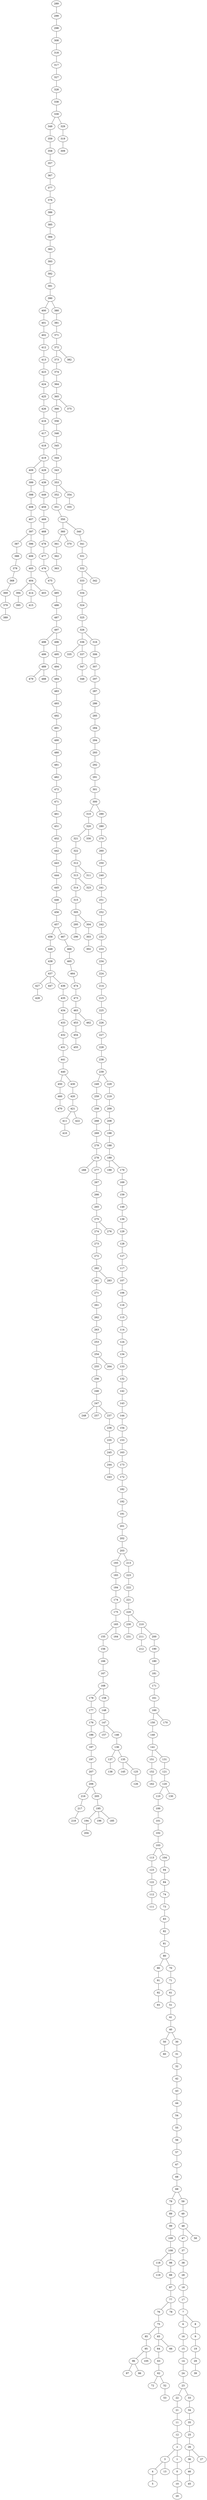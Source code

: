 graph {
  289 -- 299;
  299 -- 298;
  298 -- 308;
  308 -- 318;
  318 -- 317;
  317 -- 327;
  327 -- 328;
  328 -- 338;
  338 -- 339;
  339 -- 349;
  349 -- 359;
  359 -- 358;
  358 -- 357;
  357 -- 367;
  367 -- 377;
  377 -- 376;
  376 -- 386;
  386 -- 385;
  385 -- 384;
  384 -- 383;
  383 -- 393;
  393 -- 392;
  392 -- 391;
  391 -- 390;
  390 -- 400;
  400 -- 401;
  401 -- 402;
  402 -- 412;
  412 -- 413;
  413 -- 423;
  423 -- 424;
  424 -- 425;
  425 -- 426;
  426 -- 416;
  416 -- 417;
  417 -- 418;
  418 -- 419;
  419 -- 409;
  409 -- 399;
  399 -- 398;
  398 -- 408;
  408 -- 407;
  407 -- 397;
  397 -- 387;
  387 -- 388;
  388 -- 378;
  378 -- 368;
  368 -- 369;
  369 -- 379;
  379 -- 389;
  397 -- 396;
  396 -- 406;
  406 -- 405;
  405 -- 404;
  404 -- 394;
  394 -- 395;
  404 -- 414;
  414 -- 415;
  404 -- 403;
  419 -- 429;
  429 -- 439;
  439 -- 449;
  449 -- 459;
  459 -- 469;
  469 -- 468;
  468 -- 478;
  478 -- 477;
  477 -- 476;
  476 -- 475;
  475 -- 485;
  485 -- 486;
  486 -- 487;
  487 -- 497;
  497 -- 498;
  498 -- 499;
  499 -- 489;
  489 -- 479;
  489 -- 488;
  497 -- 496;
  496 -- 495;
  495 -- 494;
  494 -- 484;
  484 -- 483;
  483 -- 493;
  493 -- 492;
  492 -- 491;
  491 -- 490;
  490 -- 480;
  480 -- 481;
  481 -- 482;
  482 -- 472;
  472 -- 471;
  471 -- 461;
  461 -- 451;
  451 -- 452;
  452 -- 442;
  442 -- 443;
  443 -- 444;
  444 -- 445;
  445 -- 446;
  446 -- 456;
  456 -- 457;
  457 -- 458;
  458 -- 448;
  448 -- 438;
  438 -- 437;
  437 -- 427;
  427 -- 428;
  437 -- 447;
  437 -- 436;
  436 -- 435;
  435 -- 434;
  434 -- 433;
  433 -- 432;
  432 -- 431;
  431 -- 441;
  441 -- 440;
  440 -- 450;
  450 -- 460;
  460 -- 470;
  440 -- 430;
  430 -- 420;
  420 -- 421;
  421 -- 411;
  411 -- 410;
  421 -- 422;
  457 -- 467;
  467 -- 466;
  466 -- 465;
  465 -- 464;
  464 -- 474;
  474 -- 473;
  473 -- 463;
  463 -- 453;
  453 -- 454;
  454 -- 455;
  463 -- 462;
  390 -- 380;
  380 -- 381;
  381 -- 371;
  371 -- 372;
  372 -- 373;
  373 -- 374;
  374 -- 364;
  364 -- 365;
  365 -- 366;
  366 -- 356;
  356 -- 346;
  346 -- 345;
  345 -- 344;
  344 -- 343;
  343 -- 353;
  353 -- 352;
  352 -- 351;
  351 -- 350;
  350 -- 360;
  360 -- 361;
  361 -- 362;
  362 -- 363;
  360 -- 370;
  350 -- 340;
  340 -- 341;
  341 -- 331;
  331 -- 332;
  332 -- 333;
  333 -- 334;
  334 -- 324;
  324 -- 325;
  325 -- 326;
  326 -- 336;
  336 -- 335;
  336 -- 337;
  337 -- 347;
  347 -- 348;
  326 -- 316;
  316 -- 306;
  306 -- 307;
  307 -- 297;
  297 -- 287;
  287 -- 286;
  286 -- 285;
  285 -- 284;
  284 -- 294;
  294 -- 293;
  293 -- 292;
  292 -- 291;
  291 -- 301;
  301 -- 300;
  300 -- 310;
  310 -- 320;
  320 -- 321;
  321 -- 322;
  322 -- 312;
  312 -- 313;
  313 -- 314;
  314 -- 315;
  315 -- 305;
  305 -- 295;
  295 -- 296;
  305 -- 304;
  304 -- 303;
  303 -- 302;
  313 -- 323;
  312 -- 311;
  320 -- 330;
  300 -- 290;
  290 -- 280;
  280 -- 270;
  270 -- 260;
  260 -- 250;
  250 -- 240;
  240 -- 241;
  241 -- 251;
  251 -- 252;
  252 -- 242;
  242 -- 232;
  232 -- 233;
  233 -- 234;
  234 -- 224;
  224 -- 214;
  214 -- 215;
  215 -- 225;
  225 -- 226;
  226 -- 227;
  227 -- 228;
  228 -- 238;
  238 -- 239;
  239 -- 249;
  249 -- 259;
  259 -- 258;
  258 -- 268;
  268 -- 269;
  269 -- 279;
  279 -- 278;
  278 -- 288;
  278 -- 277;
  277 -- 267;
  267 -- 266;
  266 -- 265;
  265 -- 275;
  275 -- 274;
  274 -- 273;
  273 -- 272;
  272 -- 282;
  282 -- 281;
  281 -- 271;
  271 -- 261;
  261 -- 262;
  262 -- 263;
  263 -- 253;
  253 -- 254;
  254 -- 255;
  255 -- 256;
  256 -- 246;
  246 -- 247;
  247 -- 248;
  247 -- 257;
  247 -- 237;
  237 -- 236;
  236 -- 235;
  235 -- 245;
  245 -- 244;
  244 -- 243;
  254 -- 264;
  282 -- 283;
  275 -- 276;
  239 -- 229;
  229 -- 219;
  219 -- 209;
  209 -- 208;
  208 -- 198;
  198 -- 188;
  188 -- 189;
  189 -- 199;
  189 -- 179;
  179 -- 169;
  169 -- 159;
  159 -- 149;
  149 -- 139;
  139 -- 129;
  129 -- 128;
  128 -- 127;
  127 -- 117;
  117 -- 107;
  107 -- 106;
  106 -- 116;
  116 -- 115;
  115 -- 114;
  114 -- 124;
  124 -- 134;
  134 -- 133;
  133 -- 132;
  132 -- 142;
  142 -- 143;
  143 -- 144;
  144 -- 154;
  154 -- 153;
  153 -- 163;
  163 -- 173;
  173 -- 172;
  172 -- 182;
  182 -- 192;
  192 -- 191;
  191 -- 201;
  201 -- 202;
  202 -- 203;
  203 -- 193;
  193 -- 183;
  183 -- 184;
  184 -- 174;
  174 -- 175;
  175 -- 165;
  165 -- 155;
  155 -- 156;
  156 -- 166;
  166 -- 167;
  167 -- 168;
  168 -- 178;
  178 -- 177;
  177 -- 176;
  176 -- 186;
  186 -- 187;
  187 -- 197;
  197 -- 207;
  207 -- 206;
  206 -- 216;
  216 -- 217;
  217 -- 218;
  206 -- 205;
  205 -- 195;
  195 -- 194;
  194 -- 204;
  195 -- 196;
  195 -- 185;
  168 -- 158;
  158 -- 148;
  148 -- 147;
  147 -- 157;
  147 -- 146;
  146 -- 136;
  136 -- 137;
  137 -- 138;
  136 -- 135;
  135 -- 145;
  135 -- 125;
  125 -- 126;
  165 -- 164;
  203 -- 213;
  213 -- 223;
  223 -- 222;
  222 -- 221;
  221 -- 220;
  220 -- 230;
  230 -- 231;
  220 -- 210;
  210 -- 211;
  211 -- 212;
  210 -- 200;
  200 -- 190;
  190 -- 180;
  180 -- 181;
  181 -- 171;
  171 -- 161;
  161 -- 160;
  160 -- 150;
  150 -- 140;
  140 -- 141;
  141 -- 151;
  151 -- 152;
  152 -- 162;
  141 -- 131;
  131 -- 121;
  121 -- 120;
  120 -- 110;
  110 -- 100;
  100 -- 101;
  101 -- 102;
  102 -- 103;
  103 -- 113;
  113 -- 123;
  123 -- 122;
  122 -- 112;
  112 -- 111;
  103 -- 104;
  104 -- 94;
  94 -- 84;
  84 -- 74;
  74 -- 73;
  73 -- 83;
  83 -- 82;
  82 -- 81;
  81 -- 80;
  80 -- 90;
  90 -- 91;
  91 -- 92;
  92 -- 93;
  80 -- 70;
  70 -- 71;
  71 -- 61;
  61 -- 51;
  51 -- 41;
  41 -- 40;
  40 -- 50;
  50 -- 60;
  40 -- 30;
  30 -- 31;
  31 -- 32;
  32 -- 42;
  42 -- 43;
  43 -- 44;
  44 -- 54;
  54 -- 55;
  55 -- 56;
  56 -- 57;
  57 -- 67;
  67 -- 68;
  68 -- 69;
  69 -- 79;
  79 -- 89;
  89 -- 99;
  99 -- 109;
  109 -- 108;
  108 -- 118;
  118 -- 119;
  108 -- 98;
  98 -- 88;
  88 -- 87;
  87 -- 77;
  77 -- 76;
  76 -- 75;
  75 -- 85;
  85 -- 95;
  95 -- 96;
  96 -- 97;
  96 -- 86;
  95 -- 105;
  75 -- 65;
  65 -- 64;
  64 -- 63;
  63 -- 62;
  62 -- 72;
  62 -- 52;
  52 -- 53;
  65 -- 66;
  77 -- 78;
  69 -- 59;
  59 -- 49;
  49 -- 48;
  48 -- 47;
  47 -- 37;
  37 -- 38;
  38 -- 28;
  28 -- 18;
  18 -- 17;
  17 -- 7;
  7 -- 6;
  6 -- 16;
  16 -- 15;
  15 -- 14;
  14 -- 24;
  24 -- 23;
  23 -- 22;
  22 -- 21;
  21 -- 11;
  11 -- 12;
  12 -- 2;
  2 -- 3;
  3 -- 4;
  4 -- 5;
  3 -- 13;
  2 -- 1;
  1 -- 0;
  0 -- 10;
  10 -- 20;
  23 -- 33;
  33 -- 34;
  34 -- 35;
  35 -- 25;
  25 -- 26;
  26 -- 36;
  36 -- 46;
  46 -- 45;
  26 -- 27;
  7 -- 8;
  8 -- 9;
  9 -- 19;
  19 -- 29;
  29 -- 39;
  48 -- 58;
  120 -- 130;
  160 -- 170;
  332 -- 342;
  353 -- 354;
  354 -- 355;
  365 -- 375;
  372 -- 382;
  339 -- 329;
  329 -- 319;
  319 -- 309;
}
